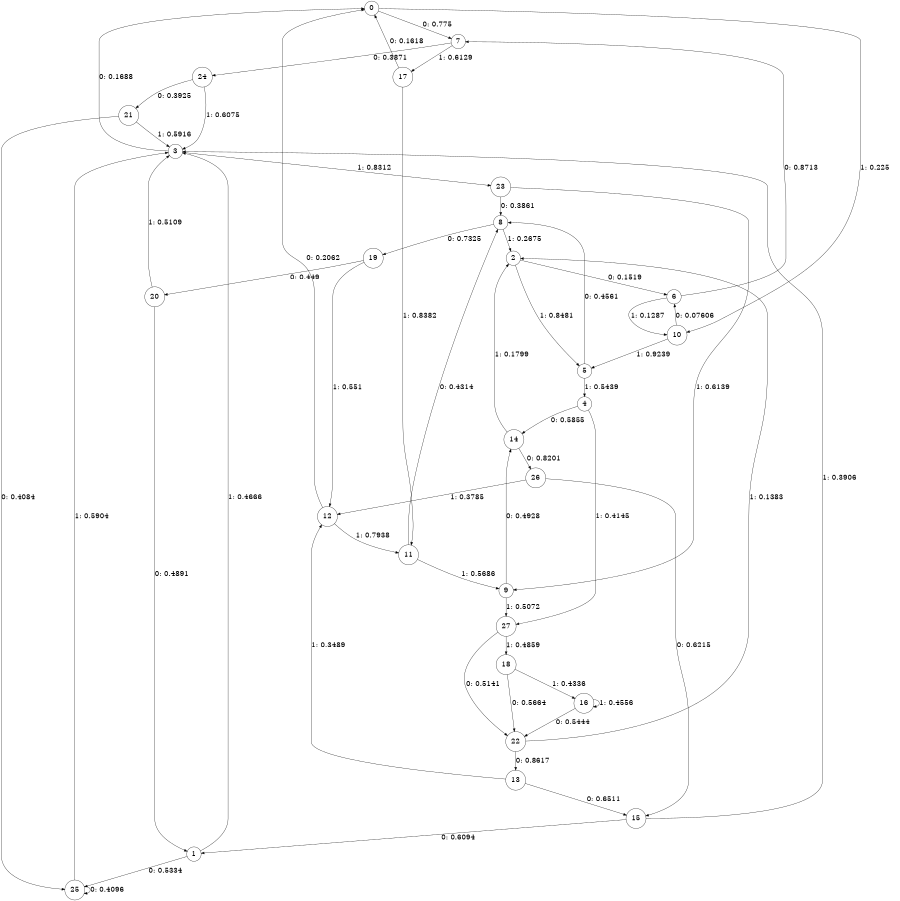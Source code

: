 digraph "ch2randomL6" {
size = "6,8.5";
ratio = "fill";
node [shape = circle];
node [fontsize = 24];
edge [fontsize = 24];
0 -> 7 [label = "0: 0.775    "];
0 -> 10 [label = "1: 0.225    "];
1 -> 25 [label = "0: 0.5334   "];
1 -> 3 [label = "1: 0.4666   "];
2 -> 6 [label = "0: 0.1519   "];
2 -> 5 [label = "1: 0.8481   "];
3 -> 0 [label = "0: 0.1688   "];
3 -> 23 [label = "1: 0.8312   "];
4 -> 14 [label = "0: 0.5855   "];
4 -> 27 [label = "1: 0.4145   "];
5 -> 8 [label = "0: 0.4561   "];
5 -> 4 [label = "1: 0.5439   "];
6 -> 7 [label = "0: 0.8713   "];
6 -> 10 [label = "1: 0.1287   "];
7 -> 24 [label = "0: 0.3871   "];
7 -> 17 [label = "1: 0.6129   "];
8 -> 19 [label = "0: 0.7325   "];
8 -> 2 [label = "1: 0.2675   "];
9 -> 14 [label = "0: 0.4928   "];
9 -> 27 [label = "1: 0.5072   "];
10 -> 6 [label = "0: 0.07606  "];
10 -> 5 [label = "1: 0.9239   "];
11 -> 8 [label = "0: 0.4314   "];
11 -> 9 [label = "1: 0.5686   "];
12 -> 0 [label = "0: 0.2062   "];
12 -> 11 [label = "1: 0.7938   "];
13 -> 15 [label = "0: 0.6511   "];
13 -> 12 [label = "1: 0.3489   "];
14 -> 26 [label = "0: 0.8201   "];
14 -> 2 [label = "1: 0.1799   "];
15 -> 1 [label = "0: 0.6094   "];
15 -> 3 [label = "1: 0.3906   "];
16 -> 22 [label = "0: 0.5444   "];
16 -> 16 [label = "1: 0.4556   "];
17 -> 0 [label = "0: 0.1618   "];
17 -> 11 [label = "1: 0.8382   "];
18 -> 22 [label = "0: 0.5664   "];
18 -> 16 [label = "1: 0.4336   "];
19 -> 20 [label = "0: 0.449    "];
19 -> 12 [label = "1: 0.551    "];
20 -> 1 [label = "0: 0.4891   "];
20 -> 3 [label = "1: 0.5109   "];
21 -> 25 [label = "0: 0.4084   "];
21 -> 3 [label = "1: 0.5916   "];
22 -> 13 [label = "0: 0.8617   "];
22 -> 2 [label = "1: 0.1383   "];
23 -> 8 [label = "0: 0.3861   "];
23 -> 9 [label = "1: 0.6139   "];
24 -> 21 [label = "0: 0.3925   "];
24 -> 3 [label = "1: 0.6075   "];
25 -> 25 [label = "0: 0.4096   "];
25 -> 3 [label = "1: 0.5904   "];
26 -> 15 [label = "0: 0.6215   "];
26 -> 12 [label = "1: 0.3785   "];
27 -> 22 [label = "0: 0.5141   "];
27 -> 18 [label = "1: 0.4859   "];
}